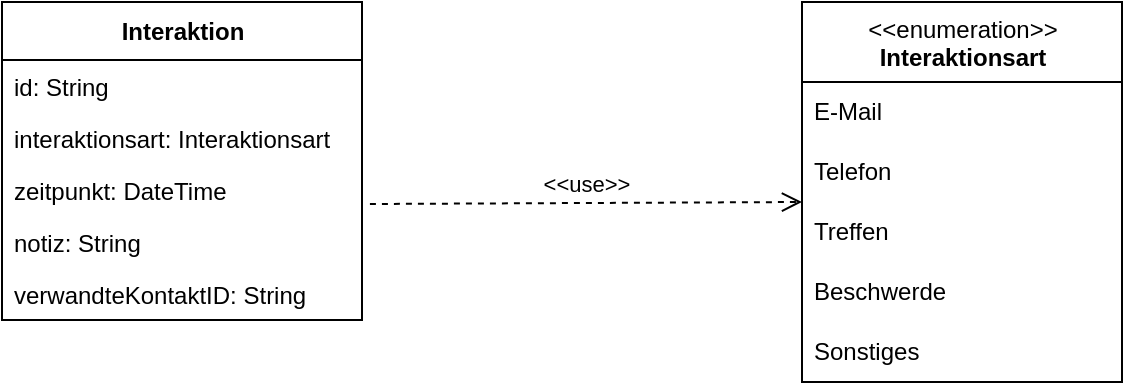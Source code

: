 <mxfile version="16.5.2" type="google"><diagram id="47A9uAxiZOzFFANPaknb" name="Page-1"><mxGraphModel dx="782" dy="722" grid="1" gridSize="10" guides="1" tooltips="1" connect="1" arrows="1" fold="1" page="1" pageScale="1" pageWidth="1169" pageHeight="827" math="0" shadow="0"><root><mxCell id="0"/><mxCell id="1" parent="0"/><mxCell id="XlRuoyJqkZNGjIw-Lx1k-27" value="Interaktion" style="swimlane;fontStyle=1;align=center;verticalAlign=middle;childLayout=stackLayout;horizontal=1;startSize=29;horizontalStack=0;resizeParent=1;resizeParentMax=0;resizeLast=0;collapsible=0;marginBottom=0;html=1;" parent="1" vertex="1"><mxGeometry x="40" y="40" width="180" height="159" as="geometry"/></mxCell><mxCell id="XlRuoyJqkZNGjIw-Lx1k-31" value="id: String" style="text;align=left;verticalAlign=top;spacingLeft=4;spacingRight=4;overflow=hidden;rotatable=0;points=[[0,0.5],[1,0.5]];portConstraint=eastwest;" parent="XlRuoyJqkZNGjIw-Lx1k-27" vertex="1"><mxGeometry y="29" width="180" height="26" as="geometry"/></mxCell><mxCell id="XlRuoyJqkZNGjIw-Lx1k-33" value="interaktionsart: Interaktionsart" style="text;align=left;verticalAlign=top;spacingLeft=4;spacingRight=4;overflow=hidden;rotatable=0;points=[[0,0.5],[1,0.5]];portConstraint=eastwest;rounded=0;shadow=0;html=0;" parent="XlRuoyJqkZNGjIw-Lx1k-27" vertex="1"><mxGeometry y="55" width="180" height="26" as="geometry"/></mxCell><mxCell id="XlRuoyJqkZNGjIw-Lx1k-34" value="zeitpunkt: DateTime" style="text;align=left;verticalAlign=top;spacingLeft=4;spacingRight=4;overflow=hidden;rotatable=0;points=[[0,0.5],[1,0.5]];portConstraint=eastwest;rounded=0;shadow=0;html=0;" parent="XlRuoyJqkZNGjIw-Lx1k-27" vertex="1"><mxGeometry y="81" width="180" height="26" as="geometry"/></mxCell><mxCell id="XlRuoyJqkZNGjIw-Lx1k-32" value="notiz: String" style="text;align=left;verticalAlign=top;spacingLeft=4;spacingRight=4;overflow=hidden;rotatable=0;points=[[0,0.5],[1,0.5]];portConstraint=eastwest;rounded=0;shadow=0;html=0;" parent="XlRuoyJqkZNGjIw-Lx1k-27" vertex="1"><mxGeometry y="107" width="180" height="26" as="geometry"/></mxCell><mxCell id="XlRuoyJqkZNGjIw-Lx1k-35" value="verwandteKontaktID: String" style="text;align=left;verticalAlign=top;spacingLeft=4;spacingRight=4;overflow=hidden;rotatable=0;points=[[0,0.5],[1,0.5]];portConstraint=eastwest;rounded=0;shadow=0;html=0;" parent="XlRuoyJqkZNGjIw-Lx1k-27" vertex="1"><mxGeometry y="133" width="180" height="26" as="geometry"/></mxCell><mxCell id="XlRuoyJqkZNGjIw-Lx1k-59" value="&amp;lt;&amp;lt;enumeration&amp;gt;&amp;gt;&lt;br&gt;&lt;b&gt;Interaktionsart&lt;/b&gt;" style="swimlane;fontStyle=0;align=center;verticalAlign=top;childLayout=stackLayout;horizontal=1;startSize=40;horizontalStack=0;resizeParent=1;resizeParentMax=0;resizeLast=0;collapsible=0;marginBottom=0;html=1;" parent="1" vertex="1"><mxGeometry x="440" y="40" width="160" height="190" as="geometry"/></mxCell><mxCell id="XlRuoyJqkZNGjIw-Lx1k-61" value="&lt;div&gt;E-Mail&lt;/div&gt;" style="text;html=1;strokeColor=none;fillColor=none;align=left;verticalAlign=middle;spacingLeft=4;spacingRight=4;overflow=hidden;rotatable=0;points=[[0,0.5],[1,0.5]];portConstraint=eastwest;" parent="XlRuoyJqkZNGjIw-Lx1k-59" vertex="1"><mxGeometry y="40" width="160" height="30" as="geometry"/></mxCell><mxCell id="Wiuw8HzSEGd3wncXWIo4-1" value="Telefon" style="text;html=1;strokeColor=none;fillColor=none;align=left;verticalAlign=middle;spacingLeft=4;spacingRight=4;overflow=hidden;rotatable=0;points=[[0,0.5],[1,0.5]];portConstraint=eastwest;" parent="XlRuoyJqkZNGjIw-Lx1k-59" vertex="1"><mxGeometry y="70" width="160" height="30" as="geometry"/></mxCell><mxCell id="Wiuw8HzSEGd3wncXWIo4-2" value="Treffen" style="text;html=1;strokeColor=none;fillColor=none;align=left;verticalAlign=middle;spacingLeft=4;spacingRight=4;overflow=hidden;rotatable=0;points=[[0,0.5],[1,0.5]];portConstraint=eastwest;" parent="XlRuoyJqkZNGjIw-Lx1k-59" vertex="1"><mxGeometry y="100" width="160" height="30" as="geometry"/></mxCell><mxCell id="Wiuw8HzSEGd3wncXWIo4-3" value="Beschwerde" style="text;html=1;strokeColor=none;fillColor=none;align=left;verticalAlign=middle;spacingLeft=4;spacingRight=4;overflow=hidden;rotatable=0;points=[[0,0.5],[1,0.5]];portConstraint=eastwest;" parent="XlRuoyJqkZNGjIw-Lx1k-59" vertex="1"><mxGeometry y="130" width="160" height="30" as="geometry"/></mxCell><mxCell id="XlRuoyJqkZNGjIw-Lx1k-62" value="Sonstiges" style="text;html=1;strokeColor=none;fillColor=none;align=left;verticalAlign=middle;spacingLeft=4;spacingRight=4;overflow=hidden;rotatable=0;points=[[0,0.5],[1,0.5]];portConstraint=eastwest;" parent="XlRuoyJqkZNGjIw-Lx1k-59" vertex="1"><mxGeometry y="160" width="160" height="30" as="geometry"/></mxCell><mxCell id="Wiuw8HzSEGd3wncXWIo4-4" value="&amp;lt;&amp;lt;use&amp;gt;&amp;gt;" style="endArrow=open;startArrow=none;endFill=0;startFill=0;endSize=8;html=1;verticalAlign=bottom;dashed=1;labelBackgroundColor=none;rounded=0;exitX=1.022;exitY=0.769;exitDx=0;exitDy=0;exitPerimeter=0;" parent="1" source="XlRuoyJqkZNGjIw-Lx1k-34" edge="1"><mxGeometry width="160" relative="1" as="geometry"><mxPoint x="230" y="140" as="sourcePoint"/><mxPoint x="440" y="140" as="targetPoint"/></mxGeometry></mxCell></root></mxGraphModel></diagram></mxfile>